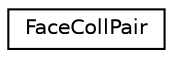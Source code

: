 digraph G
{
  edge [fontname="Helvetica",fontsize="10",labelfontname="Helvetica",labelfontsize="10"];
  node [fontname="Helvetica",fontsize="10",shape=record];
  rankdir=LR;
  Node1 [label="FaceCollPair",height=0.2,width=0.4,color="black", fillcolor="white", style="filled",URL="$d4/dad/structFaceCollPair.html"];
}
